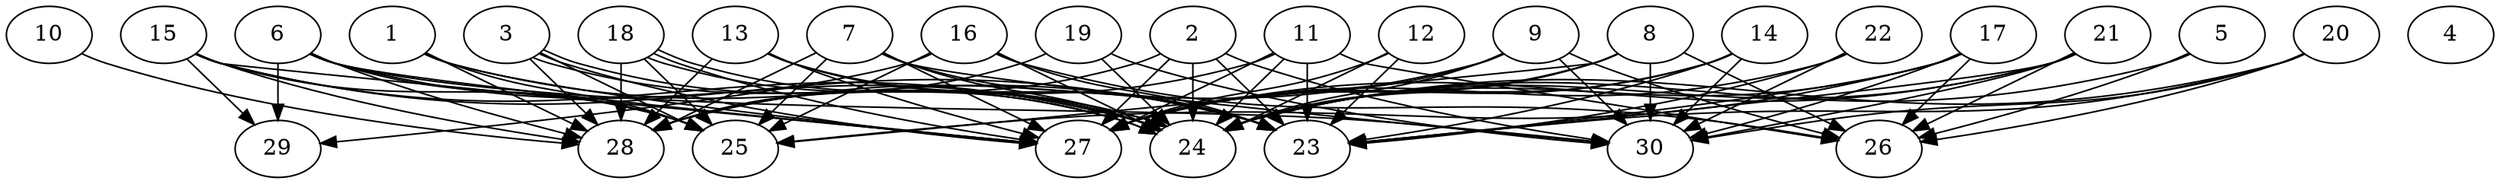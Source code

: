 // DAG automatically generated by daggen at Thu Oct  3 14:04:18 2019
// ./daggen --dot -n 30 --ccr 0.3 --fat 0.9 --regular 0.9 --density 0.9 --mindata 5242880 --maxdata 52428800 
digraph G {
  1 [size="134536533", alpha="0.13", expect_size="40360960"] 
  1 -> 23 [size ="40360960"]
  1 -> 25 [size ="40360960"]
  1 -> 27 [size ="40360960"]
  1 -> 28 [size ="40360960"]
  2 [size="158791680", alpha="0.16", expect_size="47637504"] 
  2 -> 23 [size ="47637504"]
  2 -> 24 [size ="47637504"]
  2 -> 27 [size ="47637504"]
  2 -> 28 [size ="47637504"]
  2 -> 30 [size ="47637504"]
  3 [size="47301973", alpha="0.17", expect_size="14190592"] 
  3 -> 24 [size ="14190592"]
  3 -> 24 [size ="14190592"]
  3 -> 25 [size ="14190592"]
  3 -> 27 [size ="14190592"]
  3 -> 28 [size ="14190592"]
  4 [size="141742080", alpha="0.13", expect_size="42522624"] 
  5 [size="56715947", alpha="0.07", expect_size="17014784"] 
  5 -> 24 [size ="17014784"]
  5 -> 26 [size ="17014784"]
  6 [size="107591680", alpha="0.09", expect_size="32277504"] 
  6 -> 24 [size ="32277504"]
  6 -> 25 [size ="32277504"]
  6 -> 27 [size ="32277504"]
  6 -> 28 [size ="32277504"]
  6 -> 29 [size ="32277504"]
  6 -> 30 [size ="32277504"]
  7 [size="29279573", alpha="0.03", expect_size="8783872"] 
  7 -> 23 [size ="8783872"]
  7 -> 24 [size ="8783872"]
  7 -> 25 [size ="8783872"]
  7 -> 27 [size ="8783872"]
  7 -> 28 [size ="8783872"]
  7 -> 30 [size ="8783872"]
  8 [size="69526187", alpha="0.19", expect_size="20857856"] 
  8 -> 24 [size ="20857856"]
  8 -> 25 [size ="20857856"]
  8 -> 26 [size ="20857856"]
  8 -> 27 [size ="20857856"]
  8 -> 30 [size ="20857856"]
  9 [size="134795947", alpha="0.00", expect_size="40438784"] 
  9 -> 24 [size ="40438784"]
  9 -> 26 [size ="40438784"]
  9 -> 27 [size ="40438784"]
  9 -> 28 [size ="40438784"]
  9 -> 30 [size ="40438784"]
  10 [size="77294933", alpha="0.16", expect_size="23188480"] 
  10 -> 28 [size ="23188480"]
  11 [size="110622720", alpha="0.12", expect_size="33186816"] 
  11 -> 23 [size ="33186816"]
  11 -> 24 [size ="33186816"]
  11 -> 26 [size ="33186816"]
  11 -> 27 [size ="33186816"]
  11 -> 28 [size ="33186816"]
  12 [size="55354027", alpha="0.13", expect_size="16606208"] 
  12 -> 23 [size ="16606208"]
  12 -> 24 [size ="16606208"]
  12 -> 27 [size ="16606208"]
  13 [size="24572587", alpha="0.20", expect_size="7371776"] 
  13 -> 23 [size ="7371776"]
  13 -> 24 [size ="7371776"]
  13 -> 27 [size ="7371776"]
  13 -> 28 [size ="7371776"]
  14 [size="154470400", alpha="0.14", expect_size="46341120"] 
  14 -> 23 [size ="46341120"]
  14 -> 24 [size ="46341120"]
  14 -> 27 [size ="46341120"]
  14 -> 30 [size ="46341120"]
  15 [size="95515307", alpha="0.02", expect_size="28654592"] 
  15 -> 23 [size ="28654592"]
  15 -> 24 [size ="28654592"]
  15 -> 25 [size ="28654592"]
  15 -> 27 [size ="28654592"]
  15 -> 28 [size ="28654592"]
  15 -> 29 [size ="28654592"]
  16 [size="154306560", alpha="0.20", expect_size="46291968"] 
  16 -> 23 [size ="46291968"]
  16 -> 24 [size ="46291968"]
  16 -> 25 [size ="46291968"]
  16 -> 26 [size ="46291968"]
  16 -> 29 [size ="46291968"]
  17 [size="68068693", alpha="0.20", expect_size="20420608"] 
  17 -> 23 [size ="20420608"]
  17 -> 24 [size ="20420608"]
  17 -> 25 [size ="20420608"]
  17 -> 26 [size ="20420608"]
  17 -> 30 [size ="20420608"]
  18 [size="89978880", alpha="0.03", expect_size="26993664"] 
  18 -> 24 [size ="26993664"]
  18 -> 24 [size ="26993664"]
  18 -> 25 [size ="26993664"]
  18 -> 27 [size ="26993664"]
  18 -> 28 [size ="26993664"]
  19 [size="80797013", alpha="0.14", expect_size="24239104"] 
  19 -> 24 [size ="24239104"]
  19 -> 28 [size ="24239104"]
  19 -> 30 [size ="24239104"]
  20 [size="83258027", alpha="0.09", expect_size="24977408"] 
  20 -> 23 [size ="24977408"]
  20 -> 24 [size ="24977408"]
  20 -> 26 [size ="24977408"]
  20 -> 30 [size ="24977408"]
  21 [size="49732267", alpha="0.19", expect_size="14919680"] 
  21 -> 23 [size ="14919680"]
  21 -> 24 [size ="14919680"]
  21 -> 26 [size ="14919680"]
  21 -> 27 [size ="14919680"]
  21 -> 30 [size ="14919680"]
  22 [size="147886080", alpha="0.07", expect_size="44365824"] 
  22 -> 23 [size ="44365824"]
  22 -> 27 [size ="44365824"]
  22 -> 30 [size ="44365824"]
  23 [size="93583360", alpha="0.18", expect_size="28075008"] 
  24 [size="89914027", alpha="0.06", expect_size="26974208"] 
  25 [size="41058987", alpha="0.18", expect_size="12317696"] 
  26 [size="58821973", alpha="0.02", expect_size="17646592"] 
  27 [size="55237973", alpha="0.07", expect_size="16571392"] 
  28 [size="52258133", alpha="0.19", expect_size="15677440"] 
  29 [size="75141120", alpha="0.06", expect_size="22542336"] 
  30 [size="29259093", alpha="0.00", expect_size="8777728"] 
}
